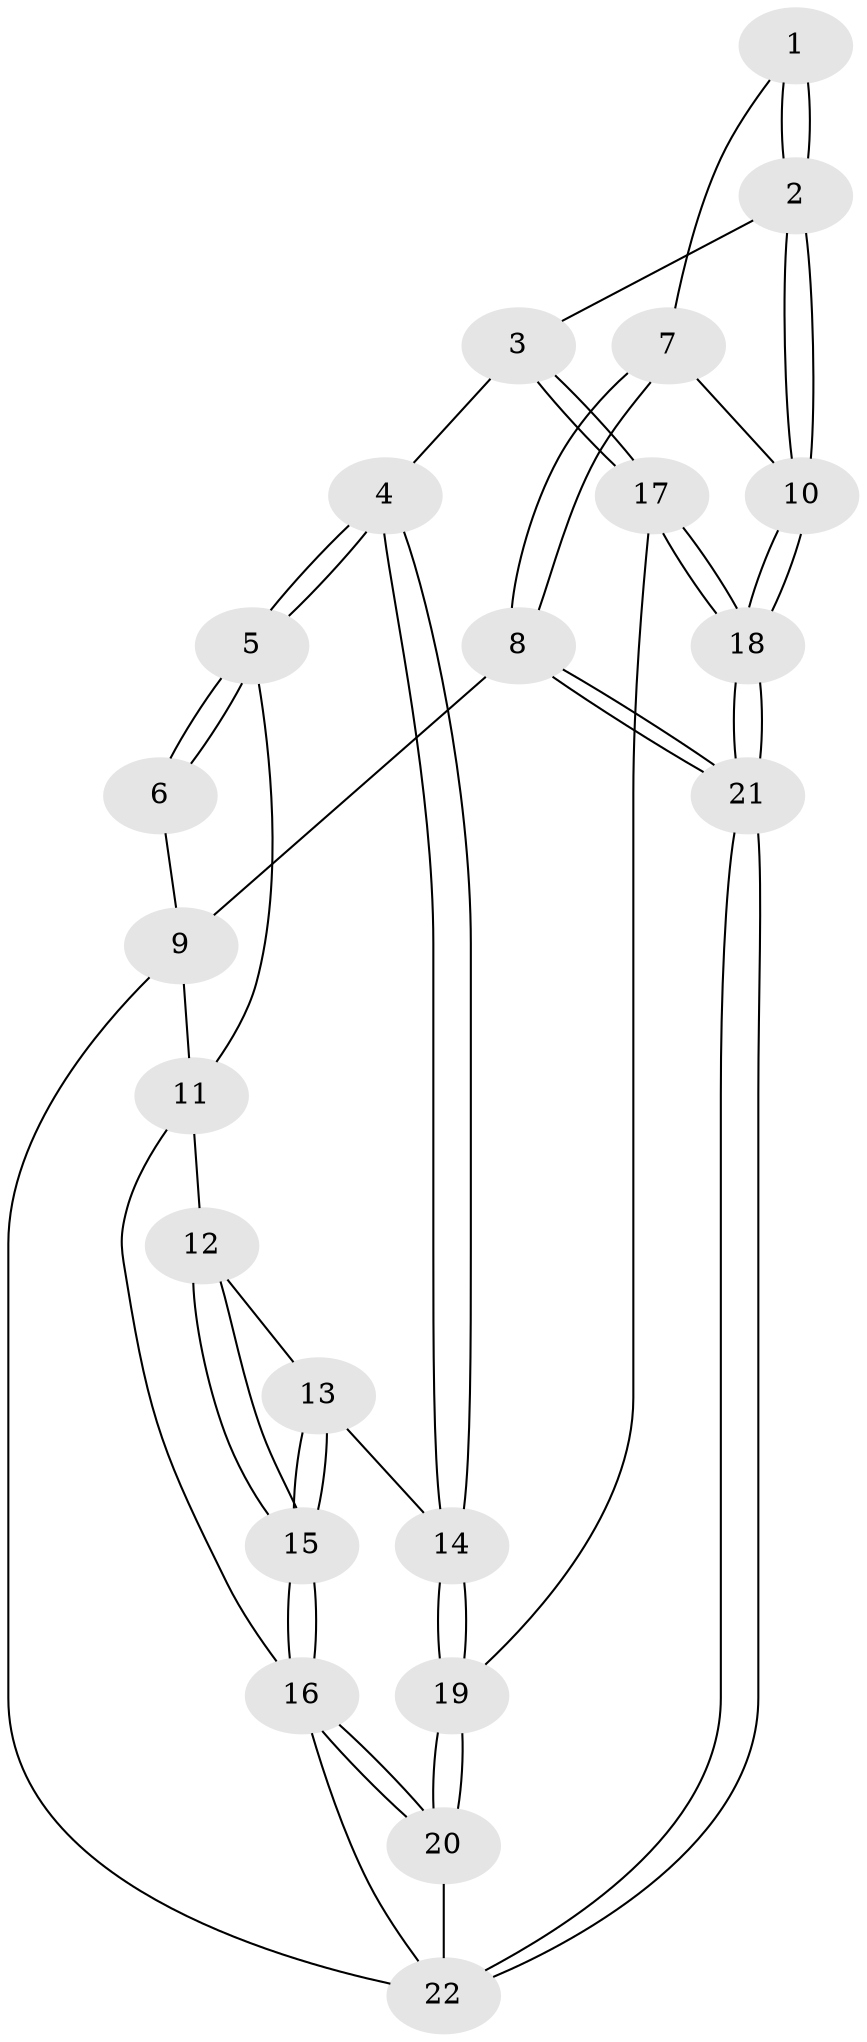 // Generated by graph-tools (version 1.1) at 2025/46/02/15/25 05:46:28]
// undirected, 22 vertices, 52 edges
graph export_dot {
graph [start="1"]
  node [color=gray90,style=filled];
  1 [pos="+0.1696236479215872+0.10078481609083681"];
  2 [pos="+0.464468010924291+0.2871927694015258"];
  3 [pos="+0.5156649862646023+0.2814510521155742"];
  4 [pos="+0.7262738593549608+0.11676986561692067"];
  5 [pos="+0.7781623959252997+0.049394421075940866"];
  6 [pos="+0+0"];
  7 [pos="+0.08144379770199642+0.2884538554994133"];
  8 [pos="+0+0.5284995648155649"];
  9 [pos="+0+0"];
  10 [pos="+0.2974370967882929+0.44888607131879776"];
  11 [pos="+1+0"];
  12 [pos="+1+0.21258210255233048"];
  13 [pos="+0.891246599667692+0.5220099657514081"];
  14 [pos="+0.8592031689473665+0.5259709723752217"];
  15 [pos="+1+0.5899574192542207"];
  16 [pos="+1+1"];
  17 [pos="+0.5973237224212782+0.5775259117860486"];
  18 [pos="+0+0.890581833673504"];
  19 [pos="+0.7467965091596582+0.774677461916771"];
  20 [pos="+0.7751133372076174+0.8914911348953307"];
  21 [pos="+0+0.9351690257507949"];
  22 [pos="+0+0.9663507290028083"];
  1 -- 2;
  1 -- 2;
  1 -- 7;
  2 -- 3;
  2 -- 10;
  2 -- 10;
  3 -- 4;
  3 -- 17;
  3 -- 17;
  4 -- 5;
  4 -- 5;
  4 -- 14;
  4 -- 14;
  5 -- 6;
  5 -- 6;
  5 -- 11;
  6 -- 9;
  7 -- 8;
  7 -- 8;
  7 -- 10;
  8 -- 9;
  8 -- 21;
  8 -- 21;
  9 -- 11;
  9 -- 22;
  10 -- 18;
  10 -- 18;
  11 -- 12;
  11 -- 16;
  12 -- 13;
  12 -- 15;
  12 -- 15;
  13 -- 14;
  13 -- 15;
  13 -- 15;
  14 -- 19;
  14 -- 19;
  15 -- 16;
  15 -- 16;
  16 -- 20;
  16 -- 20;
  16 -- 22;
  17 -- 18;
  17 -- 18;
  17 -- 19;
  18 -- 21;
  18 -- 21;
  19 -- 20;
  19 -- 20;
  20 -- 22;
  21 -- 22;
  21 -- 22;
}
